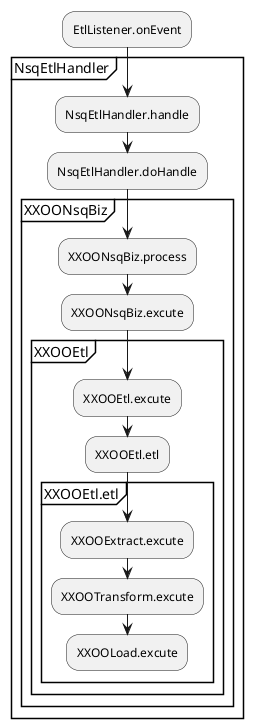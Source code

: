 @startuml
:EtlListener.onEvent;
partition NsqEtlHandler{
:NsqEtlHandler.handle;
:NsqEtlHandler.doHandle;
partition XXOONsqBiz{
:XXOONsqBiz.process;
:XXOONsqBiz.excute;
partition XXOOEtl{
:XXOOEtl.excute;
:XXOOEtl.etl;
partition XXOOEtl.etl{
:XXOOExtract.excute;
:XXOOTransform.excute;
:XXOOLoad.excute;
}
}
}
}



@enduml